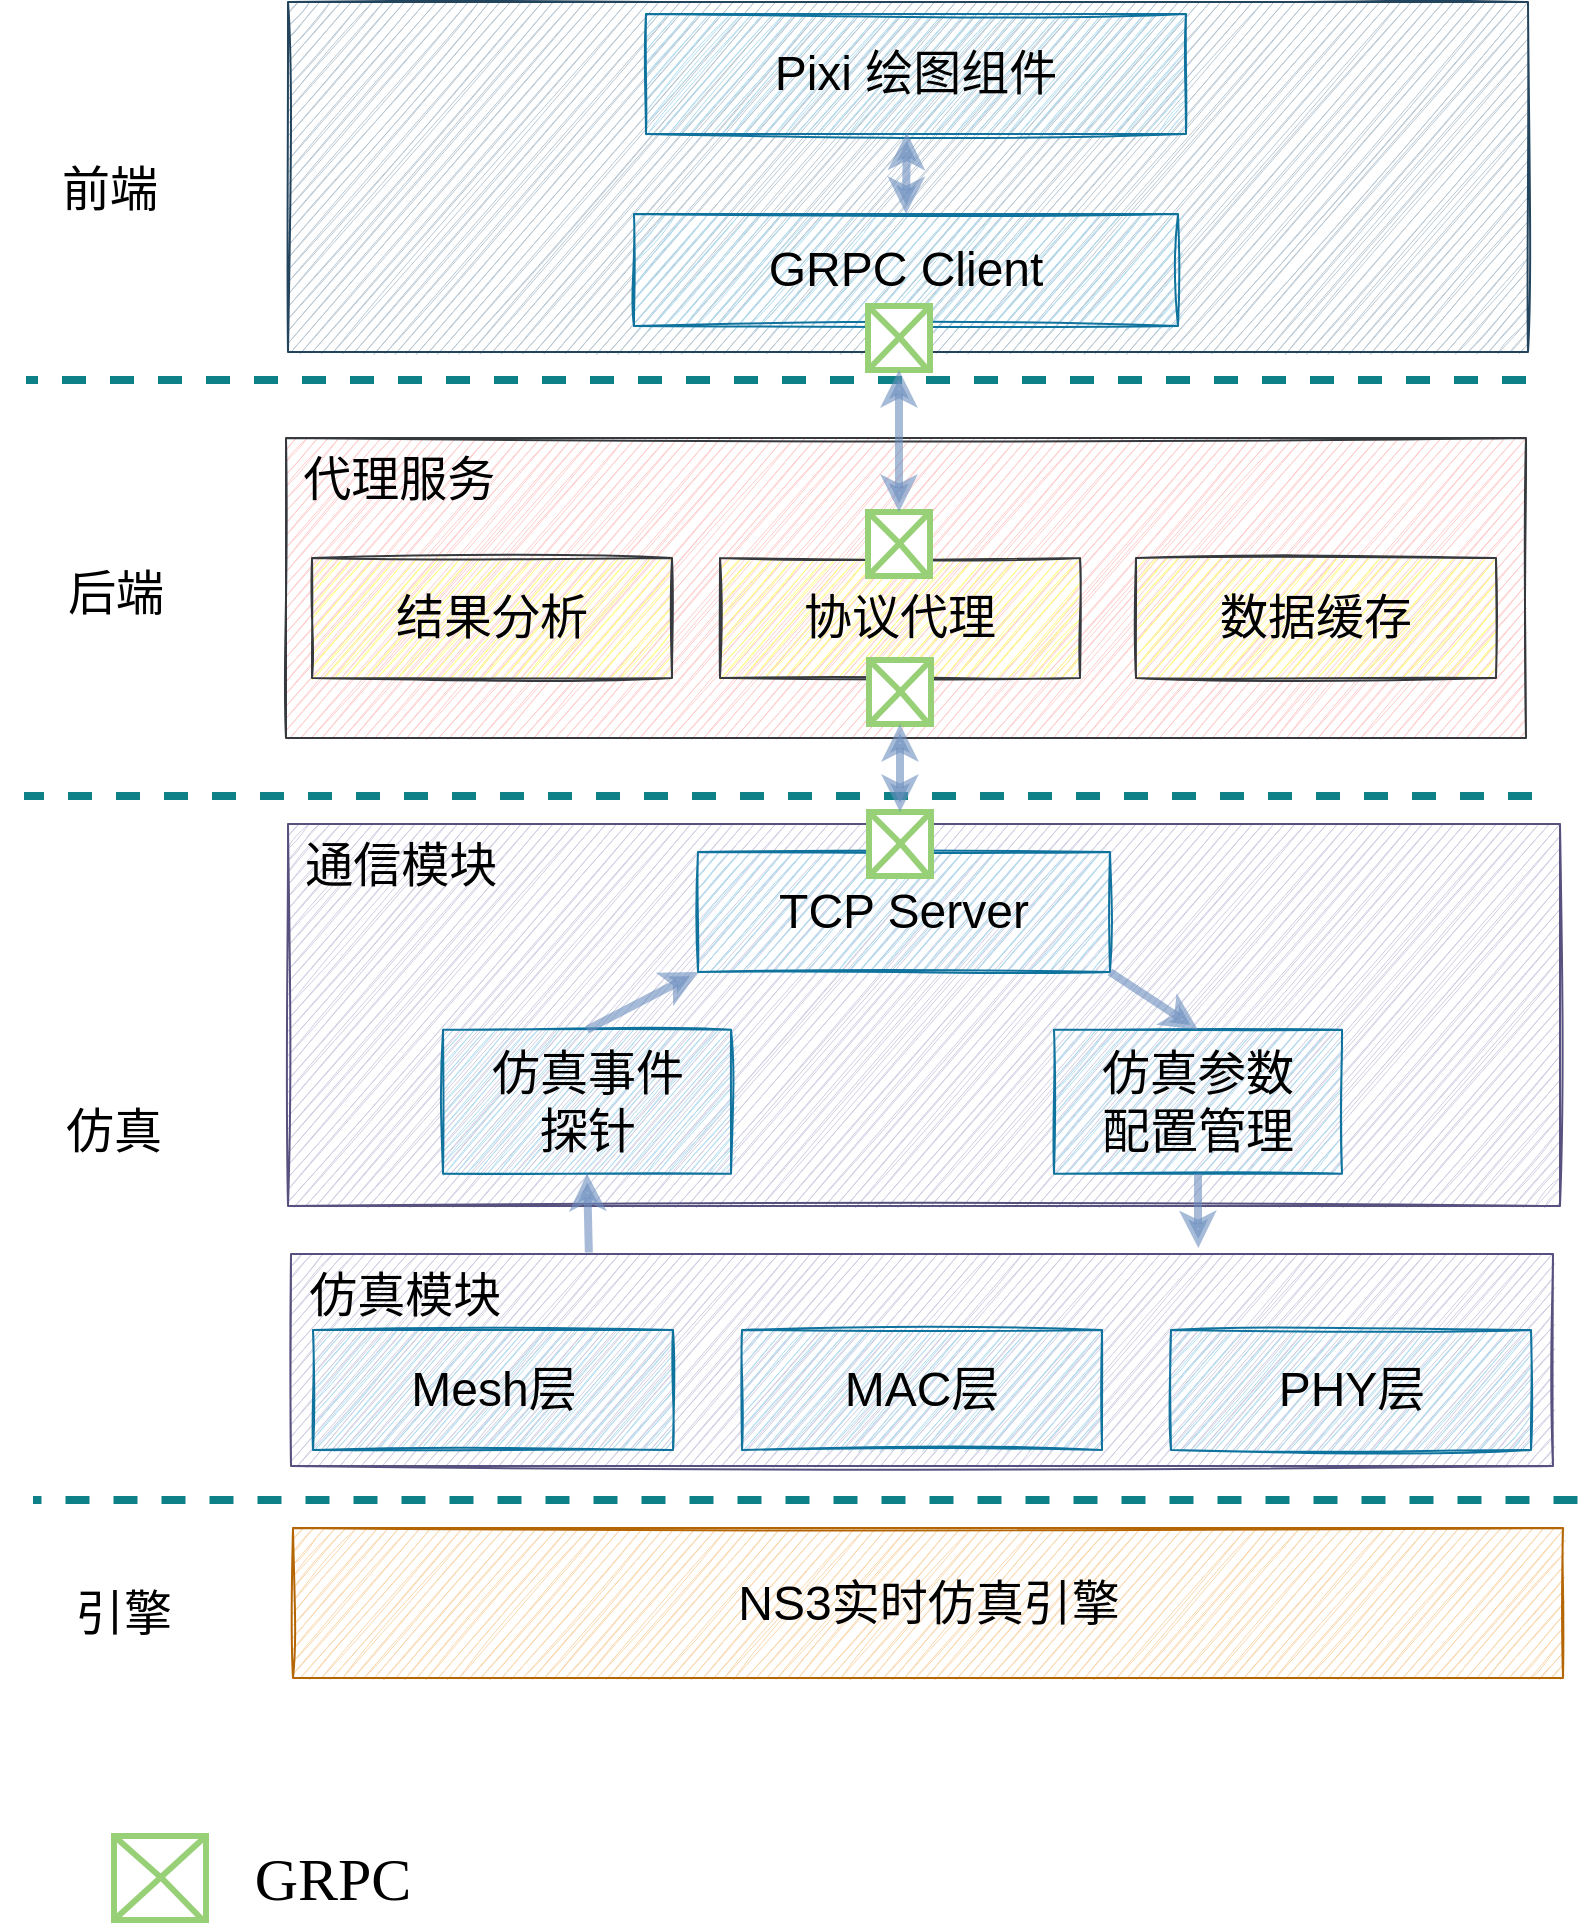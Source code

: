 <mxfile version="21.3.4" type="github">
  <diagram id="kgpKYQtTHZ0yAKxKKP6v" name="Page-1">
    <mxGraphModel dx="2791" dy="1080" grid="0" gridSize="10" guides="1" tooltips="1" connect="1" arrows="1" fold="1" page="0" pageScale="1" pageWidth="850" pageHeight="1100" math="0" shadow="0">
      <root>
        <mxCell id="0" />
        <mxCell id="1" parent="0" />
        <mxCell id="URYwVNrUgEZEMo52fLb3-75" value="&amp;nbsp;仿真模块" style="rounded=0;whiteSpace=wrap;html=1;fontSize=24;align=left;verticalAlign=top;fillColor=#d0cee2;strokeColor=#56517e;shadow=0;sketch=1;movable=0;resizable=0;rotatable=0;deletable=0;editable=0;locked=1;connectable=0;" parent="1" vertex="1">
          <mxGeometry x="-92.5" y="796" width="631" height="106" as="geometry" />
        </mxCell>
        <mxCell id="URYwVNrUgEZEMo52fLb3-76" value="PHY层" style="rounded=0;whiteSpace=wrap;html=1;fontSize=24;fillColor=#b1ddf0;strokeColor=#10739e;shadow=0;sketch=1;movable=0;resizable=0;rotatable=0;deletable=0;editable=0;locked=1;connectable=0;" parent="1" vertex="1">
          <mxGeometry x="347.5" y="834" width="180" height="60" as="geometry" />
        </mxCell>
        <mxCell id="URYwVNrUgEZEMo52fLb3-77" value="MAC层" style="rounded=0;whiteSpace=wrap;html=1;fontSize=24;fillColor=#b1ddf0;strokeColor=#10739e;shadow=0;sketch=1;movable=0;resizable=0;rotatable=0;deletable=0;editable=0;locked=1;connectable=0;" parent="1" vertex="1">
          <mxGeometry x="133" y="834" width="180" height="60" as="geometry" />
        </mxCell>
        <mxCell id="URYwVNrUgEZEMo52fLb3-78" value="Mesh层" style="rounded=0;whiteSpace=wrap;html=1;fontSize=24;fillColor=#b1ddf0;strokeColor=#10739e;shadow=0;sketch=1;movable=0;resizable=0;rotatable=0;deletable=0;editable=0;locked=1;connectable=0;" parent="1" vertex="1">
          <mxGeometry x="-81.5" y="834" width="180" height="60" as="geometry" />
        </mxCell>
        <mxCell id="URYwVNrUgEZEMo52fLb3-79" value="NS3实时仿真引擎" style="rounded=0;whiteSpace=wrap;html=1;fontSize=24;sketch=1;fillColor=#fad7ac;strokeColor=#b46504;movable=1;resizable=1;rotatable=1;deletable=1;editable=1;locked=0;connectable=1;" parent="1" vertex="1">
          <mxGeometry x="-91.5" y="933" width="635" height="75" as="geometry" />
        </mxCell>
        <mxCell id="URYwVNrUgEZEMo52fLb3-80" value="&amp;nbsp;通信模块" style="rounded=0;whiteSpace=wrap;html=1;fontSize=24;align=left;verticalAlign=top;fillColor=#d0cee2;strokeColor=#56517e;shadow=0;sketch=1;movable=0;resizable=0;rotatable=0;deletable=0;editable=0;locked=1;connectable=0;" parent="1" vertex="1">
          <mxGeometry x="-94" y="581" width="636" height="191" as="geometry" />
        </mxCell>
        <mxCell id="URYwVNrUgEZEMo52fLb3-81" value="仿真事件&lt;br&gt;探针" style="rounded=0;whiteSpace=wrap;html=1;fontSize=24;fillColor=#b1ddf0;strokeColor=#10739e;shadow=0;sketch=1;movable=0;resizable=0;rotatable=0;deletable=0;editable=0;locked=1;connectable=0;" parent="1" vertex="1">
          <mxGeometry x="-16.5" y="683.9" width="144" height="72" as="geometry" />
        </mxCell>
        <mxCell id="URYwVNrUgEZEMo52fLb3-82" value="&amp;nbsp;代理服务" style="rounded=0;whiteSpace=wrap;html=1;fontSize=24;sketch=1;fillColor=#ffcccc;strokeColor=#36393d;align=left;verticalAlign=top;shadow=0;movable=0;resizable=0;rotatable=0;deletable=0;editable=0;locked=1;connectable=0;" parent="1" vertex="1">
          <mxGeometry x="-95" y="388" width="620" height="150" as="geometry" />
        </mxCell>
        <mxCell id="URYwVNrUgEZEMo52fLb3-83" value="协议代理" style="rounded=0;whiteSpace=wrap;html=1;fontSize=24;fillColor=#ffff88;strokeColor=#36393d;shadow=0;sketch=1;movable=0;resizable=0;rotatable=0;deletable=0;editable=0;locked=1;connectable=0;" parent="1" vertex="1">
          <mxGeometry x="122" y="448" width="180" height="60" as="geometry" />
        </mxCell>
        <mxCell id="URYwVNrUgEZEMo52fLb3-84" value="数据缓存" style="rounded=0;whiteSpace=wrap;html=1;fontSize=24;fillColor=#ffff88;strokeColor=#36393d;shadow=0;sketch=1;movable=0;resizable=0;rotatable=0;deletable=0;editable=0;locked=1;connectable=0;" parent="1" vertex="1">
          <mxGeometry x="330" y="448" width="180" height="60" as="geometry" />
        </mxCell>
        <mxCell id="URYwVNrUgEZEMo52fLb3-85" value="结果分析" style="rounded=0;whiteSpace=wrap;html=1;fontSize=24;fillColor=#ffff88;strokeColor=#36393d;shadow=0;sketch=1;movable=0;resizable=0;rotatable=0;deletable=0;editable=0;locked=1;connectable=0;" parent="1" vertex="1">
          <mxGeometry x="-82" y="448" width="180" height="60" as="geometry" />
        </mxCell>
        <mxCell id="URYwVNrUgEZEMo52fLb3-86" value="" style="rounded=0;whiteSpace=wrap;html=1;fontSize=24;sketch=1;fillColor=#bac8d3;strokeColor=#23445d;align=center;verticalAlign=middle;shadow=0;movable=0;resizable=0;rotatable=0;deletable=0;editable=0;locked=1;connectable=0;" parent="1" vertex="1">
          <mxGeometry x="-94" y="170" width="620" height="175" as="geometry" />
        </mxCell>
        <mxCell id="URYwVNrUgEZEMo52fLb3-87" value="" style="endArrow=none;dashed=1;html=1;rounded=0;fontSize=24;strokeWidth=4;fillColor=#b0e3e6;strokeColor=#0e8088;movable=0;resizable=0;rotatable=0;deletable=0;editable=0;locked=1;connectable=0;" parent="1" edge="1">
          <mxGeometry width="50" height="50" relative="1" as="geometry">
            <mxPoint x="525" y="359" as="sourcePoint" />
            <mxPoint x="-225" y="359" as="targetPoint" />
          </mxGeometry>
        </mxCell>
        <mxCell id="URYwVNrUgEZEMo52fLb3-88" value="" style="endArrow=none;dashed=1;html=1;rounded=0;fontSize=24;strokeWidth=4;fillColor=#b0e3e6;strokeColor=#0e8088;movable=0;resizable=0;rotatable=0;deletable=0;editable=0;locked=1;connectable=0;" parent="1" edge="1">
          <mxGeometry width="50" height="50" relative="1" as="geometry">
            <mxPoint x="528" y="567" as="sourcePoint" />
            <mxPoint x="-226" y="567" as="targetPoint" />
          </mxGeometry>
        </mxCell>
        <mxCell id="URYwVNrUgEZEMo52fLb3-89" value="" style="endArrow=none;dashed=1;html=1;rounded=0;fontSize=24;strokeWidth=4;fillColor=#b0e3e6;strokeColor=#0e8088;movable=0;resizable=0;rotatable=0;deletable=0;editable=0;locked=1;connectable=0;" parent="1" edge="1">
          <mxGeometry width="50" height="50" relative="1" as="geometry">
            <mxPoint x="550.75" y="919" as="sourcePoint" />
            <mxPoint x="-221.5" y="919" as="targetPoint" />
          </mxGeometry>
        </mxCell>
        <mxCell id="URYwVNrUgEZEMo52fLb3-90" value="Pixi 绘图组件" style="rounded=0;whiteSpace=wrap;html=1;fontSize=24;fillColor=#b1ddf0;strokeColor=#10739e;shadow=0;sketch=1;movable=0;resizable=0;rotatable=0;deletable=0;editable=0;locked=1;connectable=0;" parent="1" vertex="1">
          <mxGeometry x="85" y="176" width="270" height="60" as="geometry" />
        </mxCell>
        <mxCell id="URYwVNrUgEZEMo52fLb3-91" value="GRPC Client" style="rounded=0;whiteSpace=wrap;html=1;fontSize=24;fillColor=#b1ddf0;strokeColor=#10739e;shadow=0;sketch=1;movable=1;resizable=1;rotatable=1;deletable=1;editable=1;locked=0;connectable=1;" parent="1" vertex="1">
          <mxGeometry x="79" y="276" width="272" height="56" as="geometry" />
        </mxCell>
        <mxCell id="URYwVNrUgEZEMo52fLb3-92" value="&lt;font style=&quot;font-size: 24px;&quot;&gt;前端&lt;/font&gt;" style="text;html=1;strokeColor=none;fillColor=none;align=center;verticalAlign=middle;whiteSpace=wrap;rounded=0;shadow=0;sketch=1;fontSize=30;fontFamily=Lucida Console;movable=1;resizable=1;rotatable=1;deletable=1;editable=1;locked=0;connectable=1;" parent="1" vertex="1">
          <mxGeometry x="-238" y="246" width="110" height="30" as="geometry" />
        </mxCell>
        <mxCell id="URYwVNrUgEZEMo52fLb3-93" value="&lt;font style=&quot;font-size: 24px;&quot;&gt;后端&lt;/font&gt;" style="text;html=1;strokeColor=none;fillColor=none;align=center;verticalAlign=middle;whiteSpace=wrap;rounded=0;shadow=0;sketch=1;fontSize=30;fontFamily=Lucida Console;movable=1;resizable=1;rotatable=1;deletable=1;editable=1;locked=0;connectable=1;" parent="1" vertex="1">
          <mxGeometry x="-235" y="448" width="110" height="30" as="geometry" />
        </mxCell>
        <mxCell id="URYwVNrUgEZEMo52fLb3-94" value="&lt;font style=&quot;font-size: 24px;&quot;&gt;仿真&lt;/font&gt;" style="text;html=1;strokeColor=none;fillColor=none;align=center;verticalAlign=middle;whiteSpace=wrap;rounded=0;shadow=0;sketch=1;fontSize=30;fontFamily=Lucida Console;movable=1;resizable=1;rotatable=1;deletable=1;editable=1;locked=0;connectable=1;" parent="1" vertex="1">
          <mxGeometry x="-236" y="717" width="110" height="30" as="geometry" />
        </mxCell>
        <mxCell id="URYwVNrUgEZEMo52fLb3-95" value="&lt;font style=&quot;font-size: 24px;&quot;&gt;引擎&lt;/font&gt;" style="text;html=1;strokeColor=none;fillColor=none;align=center;verticalAlign=middle;whiteSpace=wrap;rounded=0;shadow=0;sketch=1;fontSize=30;fontFamily=Lucida Console;movable=1;resizable=1;rotatable=1;deletable=1;editable=1;locked=0;connectable=1;" parent="1" vertex="1">
          <mxGeometry x="-231.5" y="957.9" width="110" height="30" as="geometry" />
        </mxCell>
        <mxCell id="URYwVNrUgEZEMo52fLb3-96" value="仿真参数&lt;br&gt;配置管理" style="rounded=0;whiteSpace=wrap;html=1;fontSize=24;fillColor=#b1ddf0;strokeColor=#10739e;shadow=0;sketch=1;movable=0;resizable=0;rotatable=0;deletable=0;editable=0;locked=1;connectable=0;" parent="1" vertex="1">
          <mxGeometry x="289" y="683.9" width="144" height="72" as="geometry" />
        </mxCell>
        <mxCell id="URYwVNrUgEZEMo52fLb3-97" value="TCP Server" style="rounded=0;whiteSpace=wrap;html=1;fontSize=24;fillColor=#b1ddf0;strokeColor=#10739e;shadow=0;sketch=1;movable=0;resizable=0;rotatable=0;deletable=0;editable=0;locked=1;connectable=0;" parent="1" vertex="1">
          <mxGeometry x="111" y="595" width="206" height="60" as="geometry" />
        </mxCell>
        <mxCell id="URYwVNrUgEZEMo52fLb3-98" value="" style="group;movable=0;resizable=0;rotatable=0;deletable=0;editable=0;locked=1;connectable=0;" parent="1" vertex="1" connectable="0">
          <mxGeometry x="196.5" y="575" width="31" height="32" as="geometry" />
        </mxCell>
        <mxCell id="URYwVNrUgEZEMo52fLb3-99" value="" style="group;fillColor=#97D077;strokeColor=#97D077;container=0;strokeWidth=3;movable=0;resizable=0;rotatable=0;deletable=0;editable=0;locked=1;connectable=0;" parent="URYwVNrUgEZEMo52fLb3-98" vertex="1" connectable="0">
          <mxGeometry width="31" height="32" as="geometry" />
        </mxCell>
        <mxCell id="URYwVNrUgEZEMo52fLb3-100" value="" style="rounded=0;whiteSpace=wrap;html=1;container=0;strokeColor=#97D077;strokeWidth=3;movable=0;resizable=0;rotatable=0;deletable=0;editable=0;locked=1;connectable=0;" parent="URYwVNrUgEZEMo52fLb3-98" vertex="1">
          <mxGeometry width="31" height="32" as="geometry" />
        </mxCell>
        <mxCell id="URYwVNrUgEZEMo52fLb3-101" value="" style="endArrow=none;html=1;rounded=0;exitX=0;exitY=0;exitDx=0;exitDy=0;endFill=0;strokeColor=#97D077;strokeWidth=3;movable=0;resizable=0;rotatable=0;deletable=0;editable=0;locked=1;connectable=0;" parent="URYwVNrUgEZEMo52fLb3-98" source="URYwVNrUgEZEMo52fLb3-100" edge="1">
          <mxGeometry width="50" height="50" relative="1" as="geometry">
            <mxPoint x="5.536" y="129.185" as="sourcePoint" />
            <mxPoint x="29.893" y="32" as="targetPoint" />
            <Array as="points">
              <mxPoint x="16.607" y="16.593" />
            </Array>
          </mxGeometry>
        </mxCell>
        <mxCell id="URYwVNrUgEZEMo52fLb3-102" style="rounded=0;orthogonalLoop=1;jettySize=auto;html=1;exitX=0;exitY=1;exitDx=0;exitDy=0;entryX=1;entryY=0;entryDx=0;entryDy=0;endArrow=none;endFill=0;strokeColor=#97D077;strokeWidth=3;movable=0;resizable=0;rotatable=0;deletable=0;editable=0;locked=1;connectable=0;" parent="URYwVNrUgEZEMo52fLb3-98" source="URYwVNrUgEZEMo52fLb3-100" target="URYwVNrUgEZEMo52fLb3-100" edge="1">
          <mxGeometry relative="1" as="geometry" />
        </mxCell>
        <mxCell id="URYwVNrUgEZEMo52fLb3-103" value="" style="group;movable=0;resizable=0;rotatable=0;deletable=0;editable=0;locked=1;connectable=0;" parent="1" vertex="1" connectable="0">
          <mxGeometry x="196.5" y="499" width="31" height="32" as="geometry" />
        </mxCell>
        <mxCell id="URYwVNrUgEZEMo52fLb3-104" value="" style="group;fillColor=#97D077;strokeColor=#97D077;container=0;strokeWidth=3;movable=0;resizable=0;rotatable=0;deletable=0;editable=0;locked=1;connectable=0;" parent="URYwVNrUgEZEMo52fLb3-103" vertex="1" connectable="0">
          <mxGeometry width="31" height="32" as="geometry" />
        </mxCell>
        <mxCell id="URYwVNrUgEZEMo52fLb3-105" value="" style="rounded=0;whiteSpace=wrap;html=1;container=0;strokeColor=#97D077;strokeWidth=3;movable=0;resizable=0;rotatable=0;deletable=0;editable=0;locked=1;connectable=0;" parent="URYwVNrUgEZEMo52fLb3-103" vertex="1">
          <mxGeometry width="31" height="32" as="geometry" />
        </mxCell>
        <mxCell id="URYwVNrUgEZEMo52fLb3-106" value="" style="endArrow=none;html=1;rounded=0;exitX=0;exitY=0;exitDx=0;exitDy=0;endFill=0;strokeColor=#97D077;strokeWidth=3;movable=0;resizable=0;rotatable=0;deletable=0;editable=0;locked=1;connectable=0;" parent="URYwVNrUgEZEMo52fLb3-103" source="URYwVNrUgEZEMo52fLb3-105" edge="1">
          <mxGeometry width="50" height="50" relative="1" as="geometry">
            <mxPoint x="5.536" y="129.185" as="sourcePoint" />
            <mxPoint x="29.893" y="32" as="targetPoint" />
            <Array as="points">
              <mxPoint x="16.607" y="16.593" />
            </Array>
          </mxGeometry>
        </mxCell>
        <mxCell id="URYwVNrUgEZEMo52fLb3-107" style="rounded=0;orthogonalLoop=1;jettySize=auto;html=1;exitX=0;exitY=1;exitDx=0;exitDy=0;entryX=1;entryY=0;entryDx=0;entryDy=0;endArrow=none;endFill=0;strokeColor=#97D077;strokeWidth=3;movable=0;resizable=0;rotatable=0;deletable=0;editable=0;locked=1;connectable=0;" parent="URYwVNrUgEZEMo52fLb3-103" source="URYwVNrUgEZEMo52fLb3-105" target="URYwVNrUgEZEMo52fLb3-105" edge="1">
          <mxGeometry relative="1" as="geometry" />
        </mxCell>
        <mxCell id="URYwVNrUgEZEMo52fLb3-125" style="edgeStyle=orthogonalEdgeStyle;rounded=0;sketch=0;orthogonalLoop=1;jettySize=auto;html=1;exitX=0.5;exitY=1;exitDx=0;exitDy=0;entryX=0.236;entryY=-0.007;entryDx=0;entryDy=0;shadow=0;strokeWidth=4;fontSize=11;startArrow=classic;startFill=1;endArrow=none;endFill=0;opacity=60;strokeColor=#6c8ebf;fillColor=#dae8fc;entryPerimeter=0;movable=0;resizable=0;rotatable=0;deletable=0;editable=0;locked=1;connectable=0;" parent="1" source="URYwVNrUgEZEMo52fLb3-81" target="URYwVNrUgEZEMo52fLb3-75" edge="1">
          <mxGeometry relative="1" as="geometry">
            <mxPoint x="-246" y="837" as="sourcePoint" />
            <mxPoint x="-186" y="837" as="targetPoint" />
          </mxGeometry>
        </mxCell>
        <mxCell id="URYwVNrUgEZEMo52fLb3-126" style="edgeStyle=orthogonalEdgeStyle;rounded=0;sketch=0;orthogonalLoop=1;jettySize=auto;html=1;exitX=0.5;exitY=1;exitDx=0;exitDy=0;shadow=0;strokeWidth=4;fontSize=11;startArrow=none;startFill=0;endArrow=classic;endFill=1;opacity=60;strokeColor=#6c8ebf;fillColor=#dae8fc;entryX=0.719;entryY=-0.028;entryDx=0;entryDy=0;entryPerimeter=0;movable=0;resizable=0;rotatable=0;deletable=0;editable=0;locked=1;connectable=0;" parent="1" source="URYwVNrUgEZEMo52fLb3-96" target="URYwVNrUgEZEMo52fLb3-75" edge="1">
          <mxGeometry relative="1" as="geometry">
            <mxPoint x="66" y="759" as="sourcePoint" />
            <mxPoint x="369.5" y="795" as="targetPoint" />
            <Array as="points">
              <mxPoint x="361.5" y="778" />
              <mxPoint x="361.5" y="778" />
            </Array>
          </mxGeometry>
        </mxCell>
        <mxCell id="URYwVNrUgEZEMo52fLb3-128" style="rounded=0;sketch=0;orthogonalLoop=1;jettySize=auto;html=1;exitX=0.5;exitY=1;exitDx=0;exitDy=0;shadow=0;strokeWidth=4;fontSize=11;startArrow=classic;startFill=1;endArrow=classic;endFill=1;opacity=60;strokeColor=#6c8ebf;fillColor=#dae8fc;entryX=0.5;entryY=0;entryDx=0;entryDy=0;movable=0;resizable=0;rotatable=0;deletable=0;editable=0;locked=1;connectable=0;" parent="1" source="URYwVNrUgEZEMo52fLb3-105" target="URYwVNrUgEZEMo52fLb3-100" edge="1">
          <mxGeometry relative="1" as="geometry">
            <mxPoint x="-245" y="828" as="sourcePoint" />
            <mxPoint x="215" y="567" as="targetPoint" />
          </mxGeometry>
        </mxCell>
        <mxCell id="URYwVNrUgEZEMo52fLb3-129" style="rounded=0;sketch=0;orthogonalLoop=1;jettySize=auto;html=1;exitX=0;exitY=1;exitDx=0;exitDy=0;entryX=0.5;entryY=0;entryDx=0;entryDy=0;shadow=0;strokeWidth=4;fontSize=11;startArrow=classic;startFill=1;endArrow=none;endFill=0;opacity=60;strokeColor=#6c8ebf;fillColor=#dae8fc;movable=0;resizable=0;rotatable=0;deletable=0;editable=0;locked=1;connectable=0;" parent="1" source="URYwVNrUgEZEMo52fLb3-97" target="URYwVNrUgEZEMo52fLb3-81" edge="1">
          <mxGeometry relative="1" as="geometry">
            <mxPoint x="65.5" y="766" as="sourcePoint" />
            <mxPoint x="66.5" y="805" as="targetPoint" />
          </mxGeometry>
        </mxCell>
        <mxCell id="URYwVNrUgEZEMo52fLb3-130" style="rounded=0;sketch=0;orthogonalLoop=1;jettySize=auto;html=1;exitX=1;exitY=1;exitDx=0;exitDy=0;shadow=0;strokeWidth=4;fontSize=11;startArrow=none;startFill=0;endArrow=classic;endFill=1;opacity=60;strokeColor=#6c8ebf;fillColor=#dae8fc;entryX=0.5;entryY=0;entryDx=0;entryDy=0;movable=0;resizable=0;rotatable=0;deletable=0;editable=0;locked=1;connectable=0;" parent="1" source="URYwVNrUgEZEMo52fLb3-97" target="URYwVNrUgEZEMo52fLb3-96" edge="1">
          <mxGeometry relative="1" as="geometry">
            <mxPoint x="390.5" y="766" as="sourcePoint" />
            <mxPoint x="391.5" y="803" as="targetPoint" />
          </mxGeometry>
        </mxCell>
        <mxCell id="URYwVNrUgEZEMo52fLb3-131" value="&lt;span style=&quot;font-size: 30px;&quot;&gt;GRPC&lt;/span&gt;" style="text;html=1;strokeColor=none;fillColor=none;align=center;verticalAlign=middle;whiteSpace=wrap;rounded=0;shadow=0;sketch=1;fontSize=30;fontFamily=Lucida Console;movable=0;resizable=0;rotatable=0;deletable=0;editable=0;locked=1;connectable=0;" parent="1" vertex="1">
          <mxGeometry x="-127.5" y="1090.75" width="111" height="34.5" as="geometry" />
        </mxCell>
        <mxCell id="URYwVNrUgEZEMo52fLb3-132" value="" style="group;movable=0;resizable=0;rotatable=0;deletable=0;editable=0;locked=1;connectable=0;" parent="1" vertex="1" connectable="0">
          <mxGeometry x="-181" y="1087" width="46" height="42" as="geometry" />
        </mxCell>
        <mxCell id="URYwVNrUgEZEMo52fLb3-133" value="" style="group;fillColor=#97D077;strokeColor=#97D077;container=0;strokeWidth=3;movable=0;resizable=0;rotatable=0;deletable=0;editable=0;locked=1;connectable=0;" parent="URYwVNrUgEZEMo52fLb3-132" vertex="1" connectable="0">
          <mxGeometry width="46" height="42" as="geometry" />
        </mxCell>
        <mxCell id="URYwVNrUgEZEMo52fLb3-134" value="" style="rounded=0;whiteSpace=wrap;html=1;container=0;strokeColor=#97D077;strokeWidth=3;movable=0;resizable=0;rotatable=0;deletable=0;editable=0;locked=1;connectable=0;" parent="URYwVNrUgEZEMo52fLb3-132" vertex="1">
          <mxGeometry width="46" height="42" as="geometry" />
        </mxCell>
        <mxCell id="URYwVNrUgEZEMo52fLb3-135" value="" style="endArrow=none;html=1;rounded=0;exitX=0;exitY=0;exitDx=0;exitDy=0;endFill=0;strokeColor=#97D077;strokeWidth=3;movable=0;resizable=0;rotatable=0;deletable=0;editable=0;locked=1;connectable=0;" parent="URYwVNrUgEZEMo52fLb3-132" source="URYwVNrUgEZEMo52fLb3-134" edge="1">
          <mxGeometry width="50" height="50" relative="1" as="geometry">
            <mxPoint x="8.214" y="169.556" as="sourcePoint" />
            <mxPoint x="44.357" y="42" as="targetPoint" />
            <Array as="points">
              <mxPoint x="24.643" y="21.778" />
            </Array>
          </mxGeometry>
        </mxCell>
        <mxCell id="URYwVNrUgEZEMo52fLb3-136" style="rounded=0;orthogonalLoop=1;jettySize=auto;html=1;exitX=0;exitY=1;exitDx=0;exitDy=0;entryX=1;entryY=0;entryDx=0;entryDy=0;endArrow=none;endFill=0;strokeColor=#97D077;strokeWidth=3;movable=0;resizable=0;rotatable=0;deletable=0;editable=0;locked=1;connectable=0;" parent="URYwVNrUgEZEMo52fLb3-132" source="URYwVNrUgEZEMo52fLb3-134" target="URYwVNrUgEZEMo52fLb3-134" edge="1">
          <mxGeometry relative="1" as="geometry" />
        </mxCell>
        <mxCell id="URYwVNrUgEZEMo52fLb3-145" style="rounded=0;sketch=0;orthogonalLoop=1;jettySize=auto;html=1;exitX=0.483;exitY=0.988;exitDx=0;exitDy=0;shadow=0;strokeWidth=4;fontSize=11;startArrow=classic;startFill=1;endArrow=classic;endFill=1;opacity=60;strokeColor=#6c8ebf;fillColor=#dae8fc;entryX=0.5;entryY=0;entryDx=0;entryDy=0;exitPerimeter=0;movable=0;resizable=0;rotatable=0;deletable=0;editable=0;locked=1;connectable=0;" parent="1" source="URYwVNrUgEZEMo52fLb3-90" target="URYwVNrUgEZEMo52fLb3-91" edge="1">
          <mxGeometry relative="1" as="geometry">
            <mxPoint x="219.68" y="241" as="sourcePoint" />
            <mxPoint x="219.68" y="285" as="targetPoint" />
          </mxGeometry>
        </mxCell>
        <mxCell id="URYwVNrUgEZEMo52fLb3-147" value="" style="group;movable=0;resizable=0;rotatable=0;deletable=0;editable=0;locked=1;connectable=0;" parent="1" vertex="1" connectable="0">
          <mxGeometry x="196" y="425" width="31" height="32" as="geometry" />
        </mxCell>
        <mxCell id="URYwVNrUgEZEMo52fLb3-148" value="" style="group;fillColor=#97D077;strokeColor=#97D077;container=0;strokeWidth=3;movable=0;resizable=0;rotatable=0;deletable=0;editable=0;locked=1;connectable=0;" parent="URYwVNrUgEZEMo52fLb3-147" vertex="1" connectable="0">
          <mxGeometry width="31" height="32" as="geometry" />
        </mxCell>
        <mxCell id="URYwVNrUgEZEMo52fLb3-149" value="" style="rounded=0;whiteSpace=wrap;html=1;container=0;strokeColor=#97D077;strokeWidth=3;movable=0;resizable=0;rotatable=0;deletable=0;editable=0;locked=1;connectable=0;" parent="URYwVNrUgEZEMo52fLb3-147" vertex="1">
          <mxGeometry width="31" height="32" as="geometry" />
        </mxCell>
        <mxCell id="URYwVNrUgEZEMo52fLb3-150" value="" style="endArrow=none;html=1;rounded=0;exitX=0;exitY=0;exitDx=0;exitDy=0;endFill=0;strokeColor=#97D077;strokeWidth=3;movable=0;resizable=0;rotatable=0;deletable=0;editable=0;locked=1;connectable=0;" parent="URYwVNrUgEZEMo52fLb3-147" source="URYwVNrUgEZEMo52fLb3-149" edge="1">
          <mxGeometry width="50" height="50" relative="1" as="geometry">
            <mxPoint x="5.536" y="129.185" as="sourcePoint" />
            <mxPoint x="29.893" y="32" as="targetPoint" />
            <Array as="points">
              <mxPoint x="16.607" y="16.593" />
            </Array>
          </mxGeometry>
        </mxCell>
        <mxCell id="URYwVNrUgEZEMo52fLb3-151" style="rounded=0;orthogonalLoop=1;jettySize=auto;html=1;exitX=0;exitY=1;exitDx=0;exitDy=0;entryX=1;entryY=0;entryDx=0;entryDy=0;endArrow=none;endFill=0;strokeColor=#97D077;strokeWidth=3;movable=0;resizable=0;rotatable=0;deletable=0;editable=0;locked=1;connectable=0;" parent="URYwVNrUgEZEMo52fLb3-147" source="URYwVNrUgEZEMo52fLb3-149" target="URYwVNrUgEZEMo52fLb3-149" edge="1">
          <mxGeometry relative="1" as="geometry" />
        </mxCell>
        <mxCell id="URYwVNrUgEZEMo52fLb3-152" value="" style="group;movable=0;resizable=0;rotatable=0;deletable=0;editable=0;locked=1;connectable=0;" parent="1" vertex="1" connectable="0">
          <mxGeometry x="196" y="322" width="31" height="32" as="geometry" />
        </mxCell>
        <mxCell id="URYwVNrUgEZEMo52fLb3-153" value="" style="group;fillColor=#97D077;strokeColor=#97D077;container=0;strokeWidth=3;movable=0;resizable=0;rotatable=0;deletable=0;editable=0;locked=1;connectable=0;" parent="URYwVNrUgEZEMo52fLb3-152" vertex="1" connectable="0">
          <mxGeometry width="31" height="32" as="geometry" />
        </mxCell>
        <mxCell id="URYwVNrUgEZEMo52fLb3-154" value="" style="rounded=0;whiteSpace=wrap;html=1;container=0;strokeColor=#97D077;strokeWidth=3;movable=0;resizable=0;rotatable=0;deletable=0;editable=0;locked=1;connectable=0;" parent="URYwVNrUgEZEMo52fLb3-152" vertex="1">
          <mxGeometry width="31" height="32" as="geometry" />
        </mxCell>
        <mxCell id="URYwVNrUgEZEMo52fLb3-155" value="" style="endArrow=none;html=1;rounded=0;exitX=0;exitY=0;exitDx=0;exitDy=0;endFill=0;strokeColor=#97D077;strokeWidth=3;movable=0;resizable=0;rotatable=0;deletable=0;editable=0;locked=1;connectable=0;" parent="URYwVNrUgEZEMo52fLb3-152" source="URYwVNrUgEZEMo52fLb3-154" edge="1">
          <mxGeometry width="50" height="50" relative="1" as="geometry">
            <mxPoint x="5.536" y="129.185" as="sourcePoint" />
            <mxPoint x="29.893" y="32" as="targetPoint" />
            <Array as="points">
              <mxPoint x="16.607" y="16.593" />
            </Array>
          </mxGeometry>
        </mxCell>
        <mxCell id="URYwVNrUgEZEMo52fLb3-156" style="rounded=0;orthogonalLoop=1;jettySize=auto;html=1;exitX=0;exitY=1;exitDx=0;exitDy=0;entryX=1;entryY=0;entryDx=0;entryDy=0;endArrow=none;endFill=0;strokeColor=#97D077;strokeWidth=3;movable=0;resizable=0;rotatable=0;deletable=0;editable=0;locked=1;connectable=0;" parent="URYwVNrUgEZEMo52fLb3-152" source="URYwVNrUgEZEMo52fLb3-154" target="URYwVNrUgEZEMo52fLb3-154" edge="1">
          <mxGeometry relative="1" as="geometry" />
        </mxCell>
        <mxCell id="URYwVNrUgEZEMo52fLb3-157" style="rounded=0;sketch=0;orthogonalLoop=1;jettySize=auto;html=1;exitX=0.5;exitY=1;exitDx=0;exitDy=0;shadow=0;strokeWidth=4;fontSize=11;startArrow=classic;startFill=1;endArrow=classic;endFill=1;opacity=60;strokeColor=#6c8ebf;fillColor=#dae8fc;entryX=0.5;entryY=0;entryDx=0;entryDy=0;movable=0;resizable=0;rotatable=0;deletable=0;editable=0;locked=1;connectable=0;" parent="1" source="URYwVNrUgEZEMo52fLb3-154" target="URYwVNrUgEZEMo52fLb3-149" edge="1">
          <mxGeometry relative="1" as="geometry">
            <mxPoint x="-236.5" y="651" as="sourcePoint" />
            <mxPoint x="223.5" y="390" as="targetPoint" />
          </mxGeometry>
        </mxCell>
      </root>
    </mxGraphModel>
  </diagram>
</mxfile>
